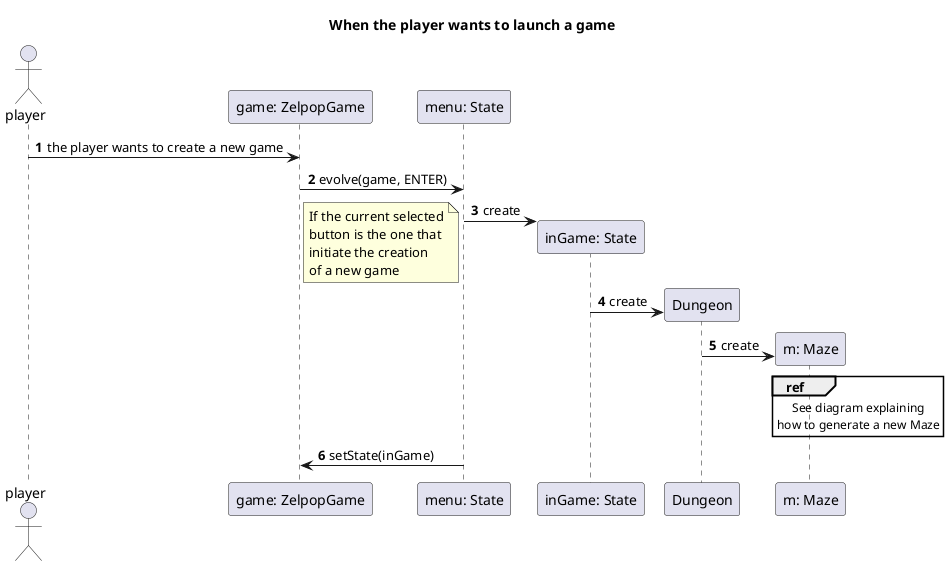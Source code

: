 @startuml

title When the player wants to launch a game
autonumber

actor player

participant "game: ZelpopGame" as game
participant "menu: State" as s

player -> game: the player wants to create a new game

game -> s: evolve(game, ENTER)

create "inGame: State" as i
s -> i: create

note left
    If the current selected
    button is the one that
    initiate the creation
    of a new game
end note

create "Dungeon" as d
i -> d: create

create "m: Maze" as m
d -> m: create

ref over m
    See diagram explaining
    how to generate a new Maze
end ref

s -> game: setState(inGame)




@enduml